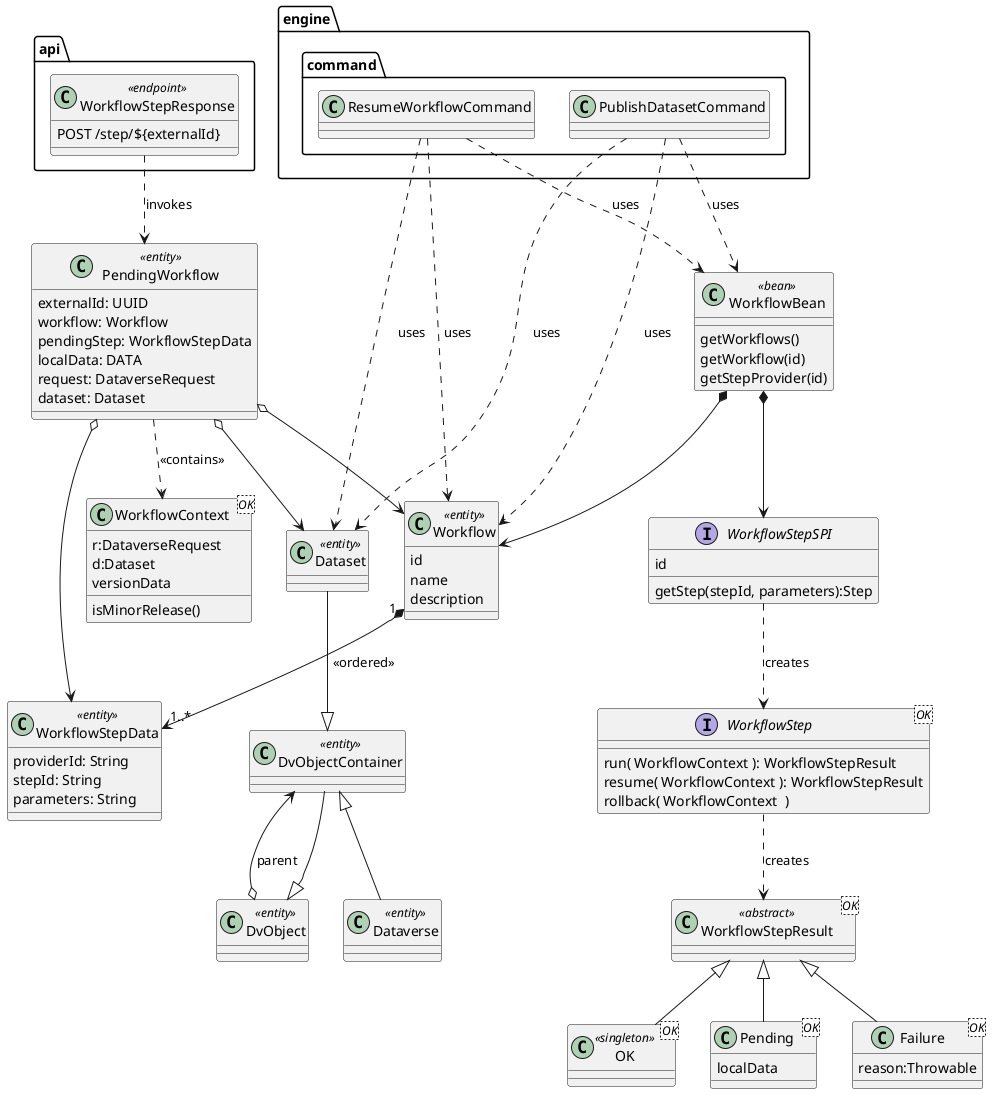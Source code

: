 @startuml

class DvObject <<entity>>
class DvObjectContainer <<entity>>
class Dataverse <<entity>>
class Dataset <<entity>>

Dataset --|> DvObjectContainer
DvObjectContainer --|>DvObject
Dataverse -up-|> DvObjectContainer
DvObject o--> DvObjectContainer: parent

class Workflow <<entity>> {
  id
  name
  description
}

class WorkflowStepData <<entity>> {
  providerId: String
  stepId: String
  parameters: String
}

class WorkflowBean <<bean>> {
  getWorkflows()
  getWorkflow(id)
  getStepProvider(id)
}

class WorkflowContext<OK> {
  r:DataverseRequest
  d:Dataset
  versionData
  isMinorRelease()
}

class PendingWorkflow <<entity>> {
  externalId: UUID
  workflow: Workflow
  pendingStep: WorkflowStepData
  localData: DATA
  request: DataverseRequest
  dataset: Dataset
}

interface WorkflowStepSPI {
  id
  getStep(stepId, parameters):Step
}

interface WorkflowStep<OK> {
  run( WorkflowContext ): WorkflowStepResult
  resume( WorkflowContext ): WorkflowStepResult
  rollback( WorkflowContext  )
}

class WorkflowStepResult<OK> <<abstract>>
class OK<OK> <<singleton>>
class Pending<OK>{
  localData
}
class Failure<OK> {
  reason:Throwable
}

package engine.command {
  class PublishDatasetCommand
  class ResumeWorkflowCommand
}

package api {
  class WorkflowStepResponse <<endpoint>> {
    POST /step/${externalId}
  }
}

OK -up-|> WorkflowStepResult
Pending -up-|> WorkflowStepResult
Failure -up-|> WorkflowStepResult

PendingWorkflow o--> Workflow
PendingWorkflow o--> WorkflowStepData
PendingWorkflow o--> Dataset
Workflow "1" *--> "1..*" WorkflowStepData: <<ordered>>
WorkflowStepSPI ..> WorkflowStep: creates
WorkflowStep ..> WorkflowStepResult: creates
WorkflowStepResponse ..> PendingWorkflow : invokes
WorkflowBean *--> WorkflowStepSPI
WorkflowBean *--> Workflow

PublishDatasetCommand ..> Workflow : uses
PublishDatasetCommand ..> Dataset : uses
PublishDatasetCommand ..> WorkflowBean : uses

ResumeWorkflowCommand ..> Workflow : uses
ResumeWorkflowCommand ..> Dataset : uses
ResumeWorkflowCommand ..> WorkflowBean : uses

PendingWorkflow  ..> WorkflowContext: <<contains>>

@enduml
